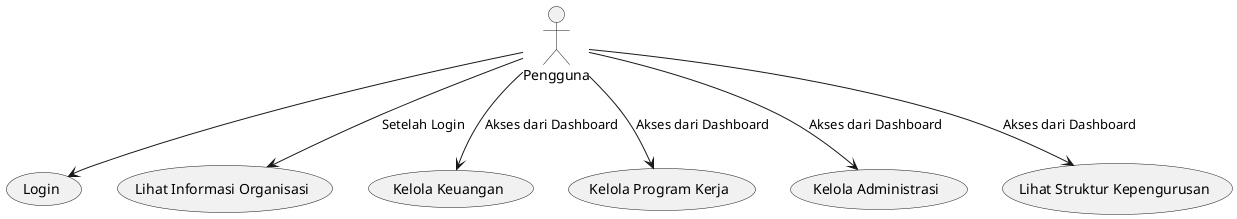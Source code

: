 @startuml

actor Pengguna

usecase "Login" as UC_Login
usecase "Lihat Informasi Organisasi" as UC_Homepage
usecase "Kelola Keuangan" as UC_Keuangan
usecase "Kelola Program Kerja" as UC_ProgramKerja
usecase "Kelola Administrasi" as UC_Administrasi
usecase "Lihat Struktur Kepengurusan" as UC_StrukturKepengurusan

Pengguna --> UC_Login
Pengguna --> UC_Homepage : Setelah Login
Pengguna --> UC_Keuangan : Akses dari Dashboard
Pengguna --> UC_ProgramKerja : Akses dari Dashboard
Pengguna --> UC_Administrasi : Akses dari Dashboard
Pengguna --> UC_StrukturKepengurusan : Akses dari Dashboard

@enduml
